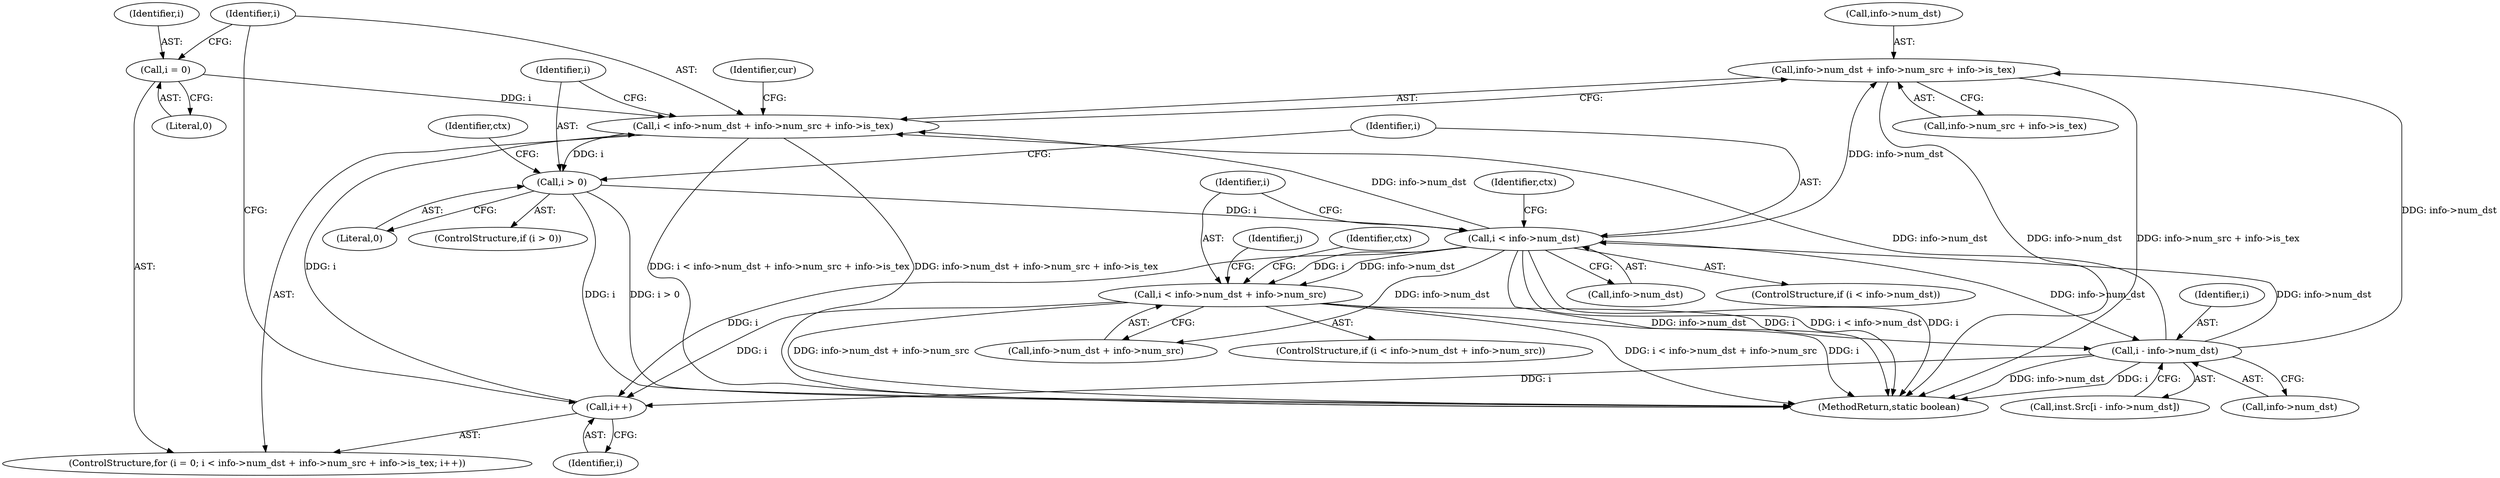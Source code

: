digraph "0_virglrenderer_e534b51ca3c3cd25f3990589932a9ed711c59b27@pointer" {
"1002514" [label="(Call,info->num_dst + info->num_src + info->is_tex)"];
"1002600" [label="(Call,i - info->num_dst)"];
"1002581" [label="(Call,i < info->num_dst + info->num_src)"];
"1002561" [label="(Call,i < info->num_dst)"];
"1002529" [label="(Call,i > 0)"];
"1002512" [label="(Call,i < info->num_dst + info->num_src + info->is_tex)"];
"1002509" [label="(Call,i = 0)"];
"1002525" [label="(Call,i++)"];
"1002515" [label="(Call,info->num_dst)"];
"1002530" [label="(Identifier,i)"];
"1002596" [label="(Call,inst.Src[i - info->num_dst])"];
"1002510" [label="(Identifier,i)"];
"1002570" [label="(Identifier,ctx)"];
"1002512" [label="(Call,i < info->num_dst + info->num_src + info->is_tex)"];
"1002514" [label="(Call,info->num_dst + info->num_src + info->is_tex)"];
"1002581" [label="(Call,i < info->num_dst + info->num_src)"];
"1002511" [label="(Literal,0)"];
"1002580" [label="(ControlStructure,if (i < info->num_dst + info->num_src))"];
"1002561" [label="(Call,i < info->num_dst)"];
"1002536" [label="(Identifier,ctx)"];
"1002509" [label="(Call,i = 0)"];
"1002583" [label="(Call,info->num_dst + info->num_src)"];
"1002529" [label="(Call,i > 0)"];
"1002528" [label="(ControlStructure,if (i > 0))"];
"1004167" [label="(MethodReturn,static boolean)"];
"1002563" [label="(Call,info->num_dst)"];
"1002656" [label="(Identifier,cur)"];
"1002612" [label="(Identifier,j)"];
"1002601" [label="(Identifier,i)"];
"1002582" [label="(Identifier,i)"];
"1002560" [label="(ControlStructure,if (i < info->num_dst))"];
"1002526" [label="(Identifier,i)"];
"1002562" [label="(Identifier,i)"];
"1002518" [label="(Call,info->num_src + info->is_tex)"];
"1002525" [label="(Call,i++)"];
"1002531" [label="(Literal,0)"];
"1002600" [label="(Call,i - info->num_dst)"];
"1002602" [label="(Call,info->num_dst)"];
"1002513" [label="(Identifier,i)"];
"1002508" [label="(ControlStructure,for (i = 0; i < info->num_dst + info->num_src + info->is_tex; i++))"];
"1002594" [label="(Identifier,ctx)"];
"1002514" -> "1002512"  [label="AST: "];
"1002514" -> "1002518"  [label="CFG: "];
"1002515" -> "1002514"  [label="AST: "];
"1002518" -> "1002514"  [label="AST: "];
"1002512" -> "1002514"  [label="CFG: "];
"1002514" -> "1004167"  [label="DDG: info->num_dst"];
"1002514" -> "1004167"  [label="DDG: info->num_src + info->is_tex"];
"1002600" -> "1002514"  [label="DDG: info->num_dst"];
"1002561" -> "1002514"  [label="DDG: info->num_dst"];
"1002600" -> "1002596"  [label="AST: "];
"1002600" -> "1002602"  [label="CFG: "];
"1002601" -> "1002600"  [label="AST: "];
"1002602" -> "1002600"  [label="AST: "];
"1002596" -> "1002600"  [label="CFG: "];
"1002600" -> "1004167"  [label="DDG: info->num_dst"];
"1002600" -> "1004167"  [label="DDG: i"];
"1002600" -> "1002512"  [label="DDG: info->num_dst"];
"1002600" -> "1002525"  [label="DDG: i"];
"1002600" -> "1002561"  [label="DDG: info->num_dst"];
"1002581" -> "1002600"  [label="DDG: i"];
"1002561" -> "1002600"  [label="DDG: info->num_dst"];
"1002581" -> "1002580"  [label="AST: "];
"1002581" -> "1002583"  [label="CFG: "];
"1002582" -> "1002581"  [label="AST: "];
"1002583" -> "1002581"  [label="AST: "];
"1002594" -> "1002581"  [label="CFG: "];
"1002612" -> "1002581"  [label="CFG: "];
"1002581" -> "1004167"  [label="DDG: i < info->num_dst + info->num_src"];
"1002581" -> "1004167"  [label="DDG: i"];
"1002581" -> "1004167"  [label="DDG: info->num_dst + info->num_src"];
"1002581" -> "1002525"  [label="DDG: i"];
"1002561" -> "1002581"  [label="DDG: i"];
"1002561" -> "1002581"  [label="DDG: info->num_dst"];
"1002561" -> "1002560"  [label="AST: "];
"1002561" -> "1002563"  [label="CFG: "];
"1002562" -> "1002561"  [label="AST: "];
"1002563" -> "1002561"  [label="AST: "];
"1002570" -> "1002561"  [label="CFG: "];
"1002582" -> "1002561"  [label="CFG: "];
"1002561" -> "1004167"  [label="DDG: info->num_dst"];
"1002561" -> "1004167"  [label="DDG: i < info->num_dst"];
"1002561" -> "1004167"  [label="DDG: i"];
"1002561" -> "1002512"  [label="DDG: info->num_dst"];
"1002561" -> "1002525"  [label="DDG: i"];
"1002529" -> "1002561"  [label="DDG: i"];
"1002561" -> "1002583"  [label="DDG: info->num_dst"];
"1002529" -> "1002528"  [label="AST: "];
"1002529" -> "1002531"  [label="CFG: "];
"1002530" -> "1002529"  [label="AST: "];
"1002531" -> "1002529"  [label="AST: "];
"1002536" -> "1002529"  [label="CFG: "];
"1002562" -> "1002529"  [label="CFG: "];
"1002529" -> "1004167"  [label="DDG: i"];
"1002529" -> "1004167"  [label="DDG: i > 0"];
"1002512" -> "1002529"  [label="DDG: i"];
"1002512" -> "1002508"  [label="AST: "];
"1002513" -> "1002512"  [label="AST: "];
"1002530" -> "1002512"  [label="CFG: "];
"1002656" -> "1002512"  [label="CFG: "];
"1002512" -> "1004167"  [label="DDG: info->num_dst + info->num_src + info->is_tex"];
"1002512" -> "1004167"  [label="DDG: i < info->num_dst + info->num_src + info->is_tex"];
"1002509" -> "1002512"  [label="DDG: i"];
"1002525" -> "1002512"  [label="DDG: i"];
"1002509" -> "1002508"  [label="AST: "];
"1002509" -> "1002511"  [label="CFG: "];
"1002510" -> "1002509"  [label="AST: "];
"1002511" -> "1002509"  [label="AST: "];
"1002513" -> "1002509"  [label="CFG: "];
"1002525" -> "1002508"  [label="AST: "];
"1002525" -> "1002526"  [label="CFG: "];
"1002526" -> "1002525"  [label="AST: "];
"1002513" -> "1002525"  [label="CFG: "];
}
